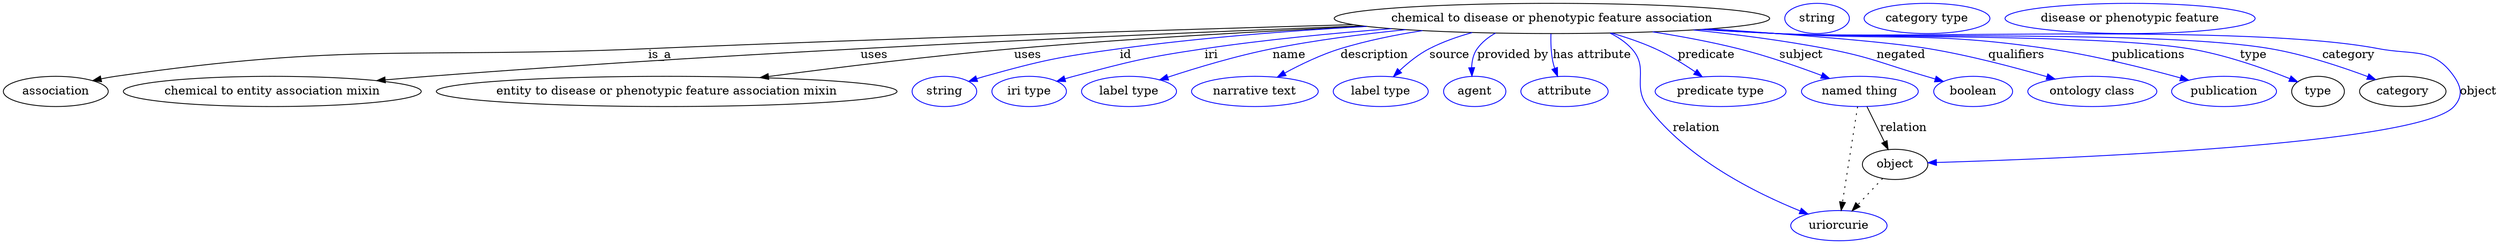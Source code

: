 digraph {
	graph [bb="0,0,2968.4,283"];
	node [label="\N"];
	"chemical to disease or phenotypic feature association"	[height=0.5,
		label="chemical to disease or phenotypic feature association",
		pos="1845.4,265",
		width=7.2035];
	association	[height=0.5,
		pos="62.394,178",
		width=1.7332];
	"chemical to disease or phenotypic feature association" -> association	[label=is_a,
		lp="782.39,221.5",
		pos="e,106.71,190.78 1608.7,257.64 1390.5,251.45 1057.5,241.22 768.39,229 486.49,217.08 413.72,235.91 134.39,196 128.61,195.17 122.61,\
194.1 116.65,192.9"];
	"chemical to entity association mixin"	[height=0.5,
		pos="320.39,178",
		width=4.9287];
	"chemical to disease or phenotypic feature association" -> "chemical to entity association mixin"	[label=uses,
		lp="1038.9,221.5",
		pos="e,445.08,190.82 1619.7,256.11 1353.5,245.98 897.87,226.04 507.39,196 490.55,194.7 472.86,193.24 455.36,191.72"];
	"entity to disease or phenotypic feature association mixin"	[height=0.5,
		pos="790.39,178",
		width=7.6188];
	"chemical to disease or phenotypic feature association" -> "entity to disease or phenotypic feature association mixin"	[label=uses,
		lp="1220.9,221.5",
		pos="e,901.77,194.46 1624.5,255.52 1500.8,249.87 1343.9,241.22 1204.4,229 1105.7,220.36 994.3,206.68 911.92,195.81"];
	id	[color=blue,
		height=0.5,
		label=string,
		pos="1121.4,178",
		width=1.0652];
	"chemical to disease or phenotypic feature association" -> id	[color=blue,
		label=id,
		lp="1337.4,221.5",
		pos="e,1150.4,189.99 1624.8,255.53 1533.4,250.33 1426.5,242.06 1330.4,229 1258,219.17 1239.8,215.57 1169.4,196 1166.3,195.14 1163.1,194.17 \
1159.9,193.15",
		style=solid];
	iri	[color=blue,
		height=0.5,
		label="iri type",
		pos="1222.4,178",
		width=1.2277];
	"chemical to disease or phenotypic feature association" -> iri	[color=blue,
		label=iri,
		lp="1439.4,221.5",
		pos="e,1255.3,190.13 1654.2,252.81 1583.9,247.39 1503.8,239.68 1431.4,229 1361.3,218.66 1343.9,214.18 1275.4,196 1272,195.11 1268.5,194.12 \
1265.1,193.1",
		style=solid];
	name	[color=blue,
		height=0.5,
		label="label type",
		pos="1341.4,178",
		width=1.5707];
	"chemical to disease or phenotypic feature association" -> name	[color=blue,
		label=name,
		lp="1532.4,221.5",
		pos="e,1377.9,191.77 1671.2,251.65 1619.8,246.41 1563.6,239.09 1512.4,229 1469.4,220.54 1421.7,206.15 1387.6,194.97",
		style=solid];
	description	[color=blue,
		height=0.5,
		label="narrative text",
		pos="1491.4,178",
		width=2.0943];
	"chemical to disease or phenotypic feature association" -> description	[color=blue,
		label=description,
		lp="1633.9,221.5",
		pos="e,1518.1,195.04 1691.1,250.48 1658.4,245.43 1624.4,238.5 1593.4,229 1570.4,221.96 1546.1,210.27 1527.1,199.96",
		style=solid];
	source	[color=blue,
		height=0.5,
		label="label type",
		pos="1641.4,178",
		width=1.5707];
	"chemical to disease or phenotypic feature association" -> source	[color=blue,
		label=source,
		lp="1723.4,221.5",
		pos="e,1656.6,195.75 1750.3,248.17 1732.9,243.34 1715.2,237.08 1699.4,229 1686.4,222.33 1673.8,212.17 1663.8,202.74",
		style=solid];
	"provided by"	[color=blue,
		height=0.5,
		label=agent,
		pos="1753.4,178",
		width=1.0291];
	"chemical to disease or phenotypic feature association" -> "provided by"	[color=blue,
		label="provided by",
		lp="1798.9,221.5",
		pos="e,1750.1,196.29 1778.2,247.56 1769.7,242.85 1762.1,236.79 1756.4,229 1751.7,222.54 1750,214.29 1749.7,206.35",
		style=solid];
	"has attribute"	[color=blue,
		height=0.5,
		label=attribute,
		pos="1860.4,178",
		width=1.4443];
	"chemical to disease or phenotypic feature association" -> "has attribute"	[color=blue,
		label="has attribute",
		lp="1893.4,221.5",
		pos="e,1852.1,196.07 1844.2,246.71 1843.9,237 1844.2,224.72 1846.4,214 1846.9,211.27 1847.7,208.48 1848.6,205.72",
		style=solid];
	subject	[color=blue,
		height=0.5,
		label="named thing",
		pos="2212.4,178",
		width=1.9318];
	"chemical to disease or phenotypic feature association" -> subject	[color=blue,
		label=subject,
		lp="2142.4,221.5",
		pos="e,2176.3,193.44 1965.4,249.02 1998.7,243.8 2034.6,237.16 2067.4,229 2101.3,220.56 2138.4,207.66 2166.7,197.08",
		style=solid];
	predicate	[color=blue,
		height=0.5,
		label="predicate type",
		pos="2046.4,178",
		width=2.1665];
	"chemical to disease or phenotypic feature association" -> predicate	[color=blue,
		label=predicate,
		lp="2029.4,221.5",
		pos="e,2024.5,195.5 1916.3,247.66 1933.7,242.61 1952,236.39 1968.4,229 1985,221.5 2002.2,210.83 2016.2,201.27",
		style=solid];
	relation	[color=blue,
		height=0.5,
		label=uriorcurie,
		pos="2187.4,18",
		width=1.5887];
	"chemical to disease or phenotypic feature association" -> relation	[color=blue,
		label=relation,
		lp="2017.4,134.5",
		pos="e,2150.6,31.825 1914.6,247.52 1924.2,242.81 1933.3,236.76 1940.4,229 1961.9,205.58 1940.3,185.46 1959.4,160 2006.1,97.577 2089.4,\
56.461 2141.3,35.505",
		style=solid];
	negated	[color=blue,
		height=0.5,
		label=boolean,
		pos="2346.4,178",
		width=1.2999];
	"chemical to disease or phenotypic feature association" -> negated	[color=blue,
		label=negated,
		lp="2261.4,221.5",
		pos="e,2311.2,190.04 2013.8,251.3 2065,246.02 2121.2,238.77 2172.4,229 2226.3,218.71 2238.7,211.44 2291.4,196 2294.7,195.03 2298.1,194.01 \
2301.6,192.97",
		style=solid];
	qualifiers	[color=blue,
		height=0.5,
		label="ontology class",
		pos="2487.4,178",
		width=2.1304];
	"chemical to disease or phenotypic feature association" -> qualifiers	[color=blue,
		label=qualifiers,
		lp="2397.9,221.5",
		pos="e,2443.4,192.76 2034,252.61 2133.7,245.93 2245.2,237.22 2294.4,229 2342,221.04 2395.1,206.9 2433.5,195.69",
		style=solid];
	publications	[color=blue,
		height=0.5,
		label=publication,
		pos="2644.4,178",
		width=1.7332];
	"chemical to disease or phenotypic feature association" -> publications	[color=blue,
		label=publications,
		lp="2555.4,221.5",
		pos="e,2602.4,191.39 2028.8,252.24 2057.4,250.45 2086.7,248.65 2114.4,247 2257,238.49 2294,249.7 2435.4,229 2489.7,221.04 2550.7,205.71 \
2592.7,194.11",
		style=solid];
	type	[height=0.5,
		pos="2756.4,178",
		width=0.86659];
	"chemical to disease or phenotypic feature association" -> type	[color=blue,
		label=type,
		lp="2680.4,221.5",
		pos="e,2732.1,189.55 2025.1,251.98 2054.9,250.18 2085.5,248.44 2114.4,247 2223,241.57 2496.1,246.5 2603.4,229 2645.7,222.1 2692.2,205.52 \
2722.8,193.33",
		style=solid];
	category	[height=0.5,
		pos="2857.4,178",
		width=1.4263];
	"chemical to disease or phenotypic feature association" -> category	[color=blue,
		label=category,
		lp="2793.9,221.5",
		pos="e,2825.3,192.13 2023.7,251.92 2053.9,250.1 2085.1,248.38 2114.4,247 2244.5,240.89 2572,250.98 2700.4,229 2740.5,222.14 2784.4,207.49 \
2815.6,195.81",
		style=solid];
	object	[height=0.5,
		pos="2254.4,91",
		width=1.0832];
	"chemical to disease or phenotypic feature association" -> object	[color=blue,
		label=object,
		lp="2946.4,178",
		pos="e,2293.4,93.023 2022.6,251.84 2053.2,250.02 2084.7,248.31 2114.4,247 2273.2,239.99 2673.4,259.32 2829.4,229 2870.4,221.03 2893.6,\
230.33 2917.4,196 2926.5,182.85 2928.1,171.88 2917.4,160 2876.4,114.55 2449.9,97.77 2303.5,93.322",
		style=solid];
	subject -> relation	[pos="e,2190.1,36.188 2209.7,159.79 2205.4,132.48 2196.9,78.994 2191.7,46.38",
		style=dotted];
	subject -> object	[label=relation,
		lp="2264.4,134.5",
		pos="e,2246.1,108.89 2220.9,159.8 2226.8,147.85 2234.8,131.72 2241.5,118.18"];
	association_type	[color=blue,
		height=0.5,
		label=string,
		pos="2161.4,265",
		width=1.0652];
	association_category	[color=blue,
		height=0.5,
		label="category type",
		pos="2292.4,265",
		width=2.0762];
	object -> relation	[pos="e,2203.2,35.702 2239.5,74.243 2230.9,65.127 2219.9,53.465 2210.2,43.208",
		style=dotted];
	"chemical to disease or phenotypic feature association_object"	[color=blue,
		height=0.5,
		label="disease or phenotypic feature",
		pos="2534.4,265",
		width=4.1344];
}
